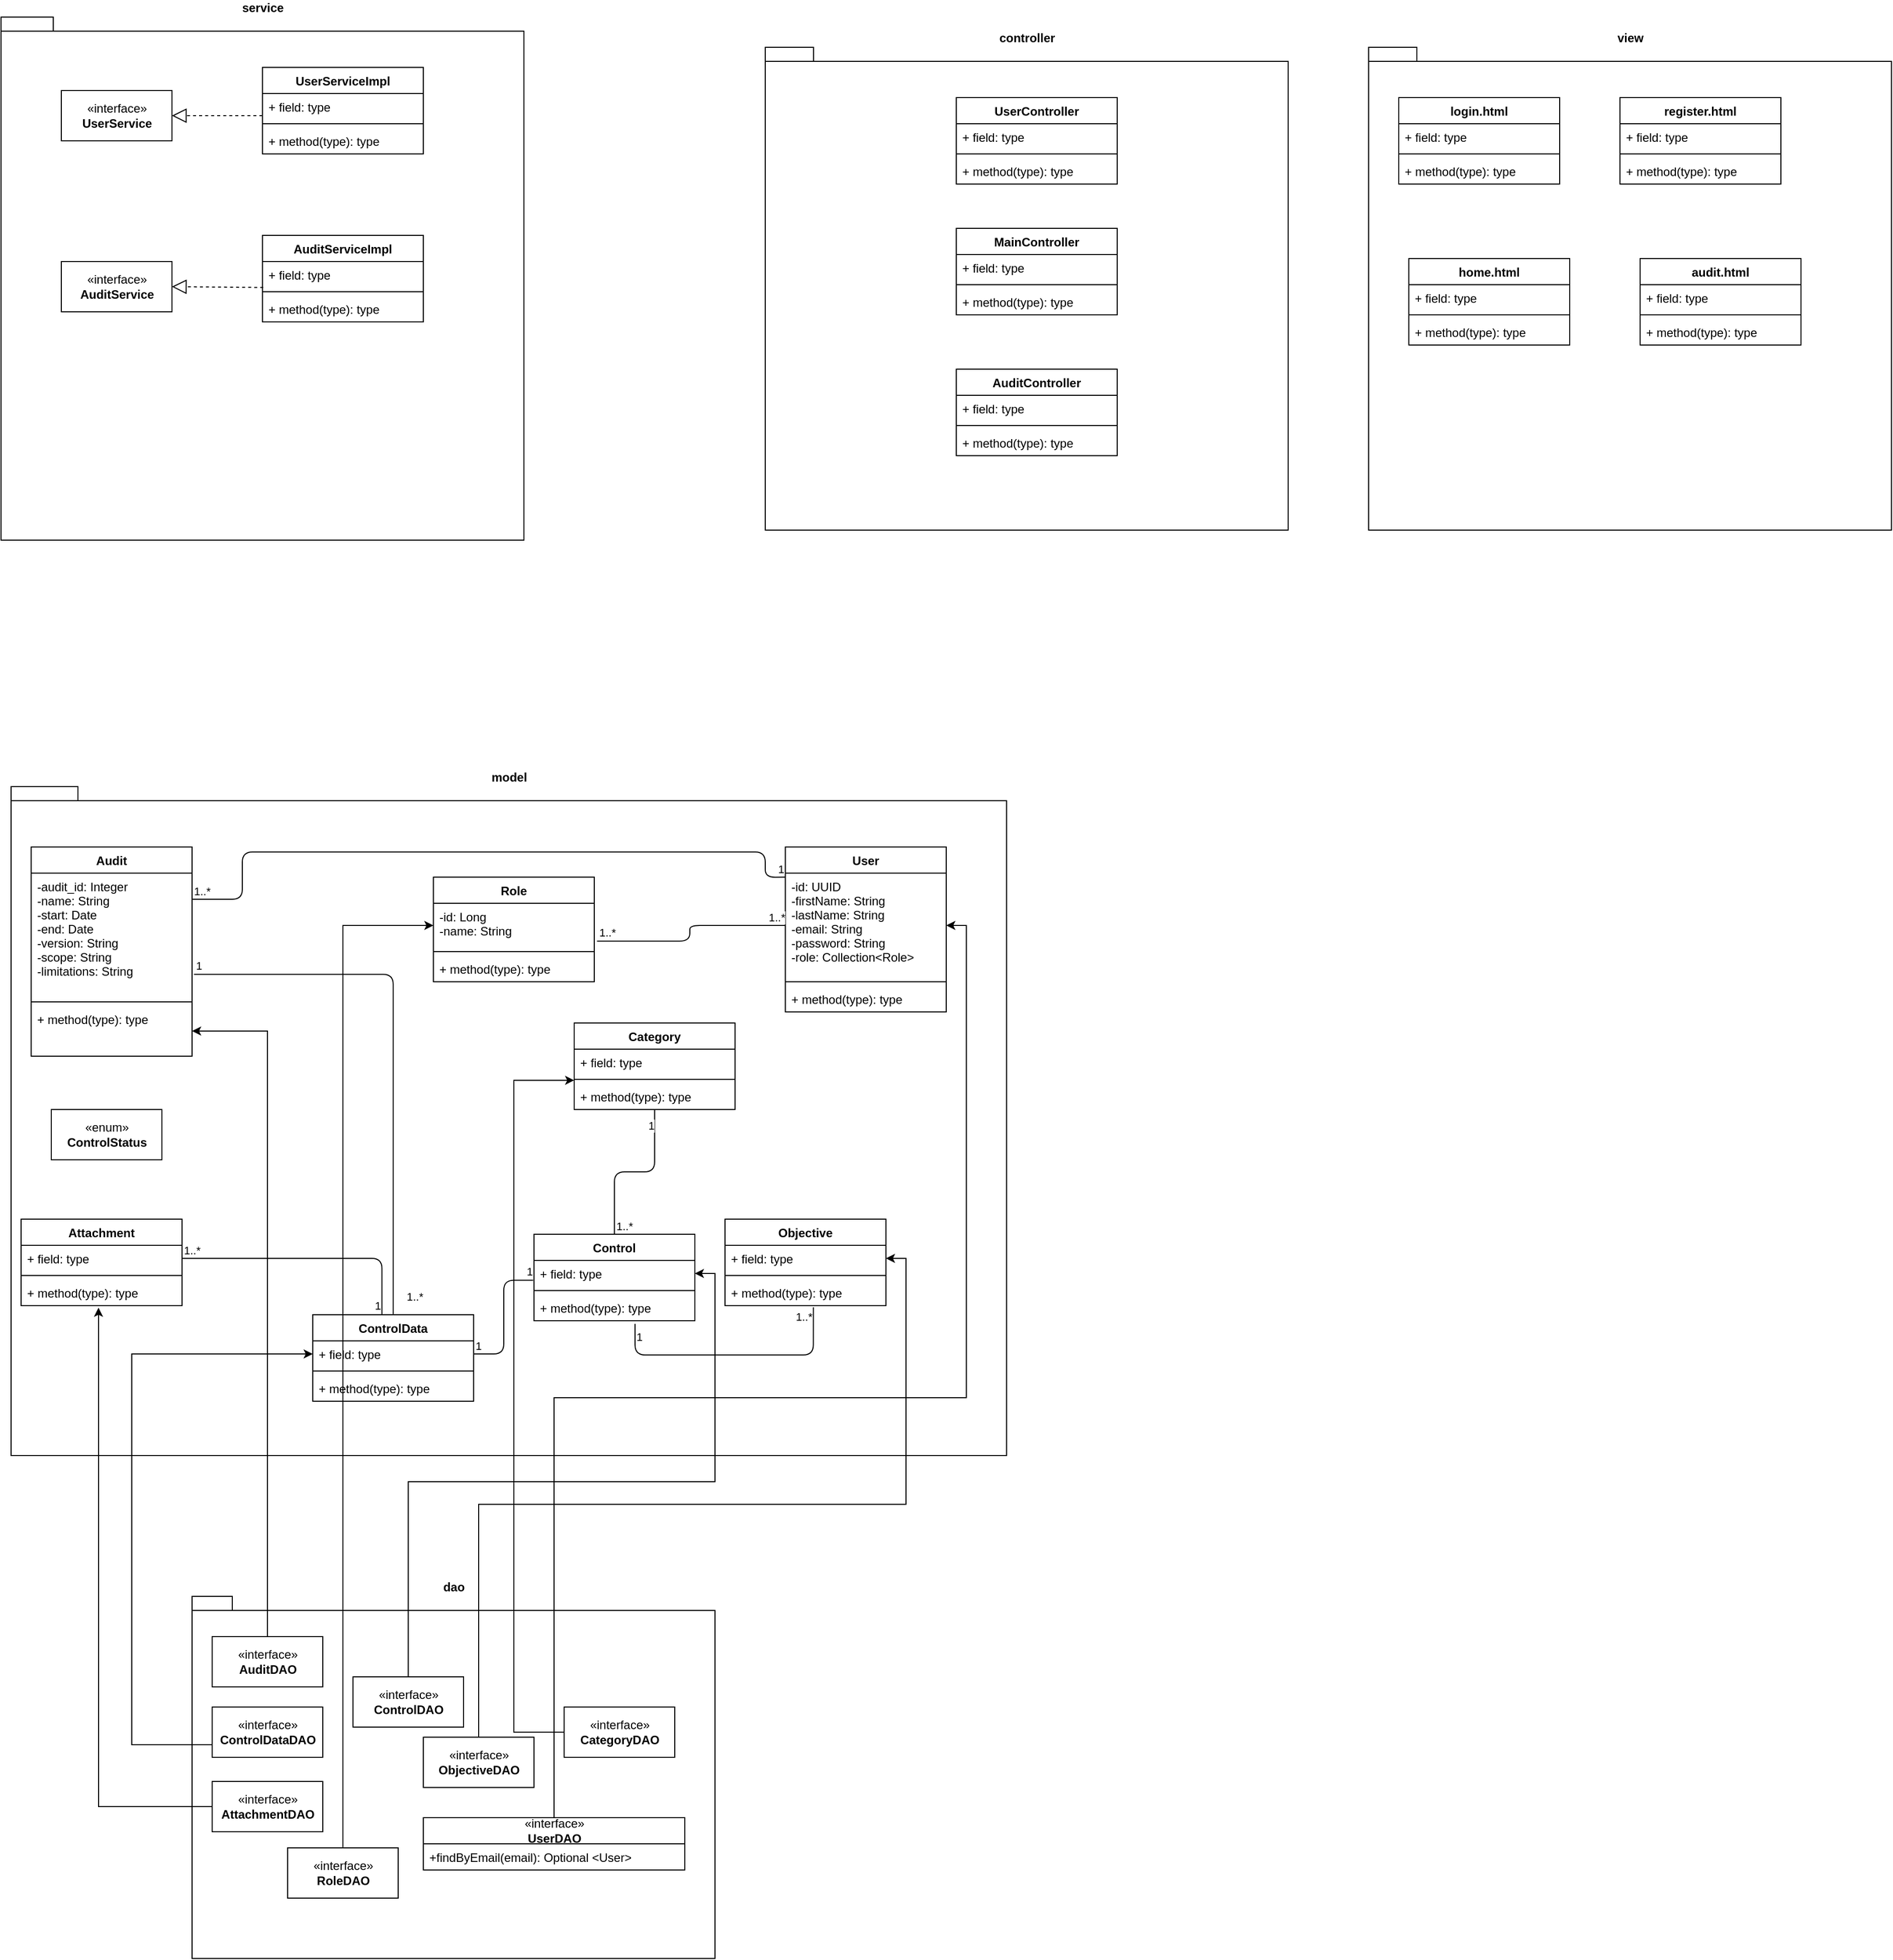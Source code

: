<mxfile version="14.6.6" type="github">
  <diagram id="kV6jJbXeaDeTd83aYg1n" name="Page-1">
    <mxGraphModel dx="1221" dy="1813" grid="1" gridSize="10" guides="1" tooltips="1" connect="1" arrows="1" fold="1" page="1" pageScale="1" pageWidth="1000" pageHeight="1169" math="0" shadow="0">
      <root>
        <mxCell id="0" />
        <mxCell id="1" parent="0" />
        <mxCell id="RIELx6Cma7UtK5WRaXuf-9" value="" style="group" vertex="1" connectable="0" parent="1">
          <mxGeometry x="1390" y="-420" width="520" height="480" as="geometry" />
        </mxCell>
        <mxCell id="TGRPY4SG1-P_DePeZXBi-7" value="view" style="shape=folder;fontStyle=1;spacingTop=10;tabWidth=40;tabHeight=14;tabPosition=left;html=1;labelPosition=center;verticalLabelPosition=top;align=center;verticalAlign=bottom;horizontal=1;" parent="RIELx6Cma7UtK5WRaXuf-9" vertex="1">
          <mxGeometry width="520" height="480" as="geometry" />
        </mxCell>
        <mxCell id="TGRPY4SG1-P_DePeZXBi-39" value="login.html" style="swimlane;fontStyle=1;align=center;verticalAlign=top;childLayout=stackLayout;horizontal=1;startSize=26;horizontalStack=0;resizeParent=1;resizeParentMax=0;resizeLast=0;collapsible=1;marginBottom=0;" parent="RIELx6Cma7UtK5WRaXuf-9" vertex="1">
          <mxGeometry x="30" y="50" width="160" height="86" as="geometry" />
        </mxCell>
        <mxCell id="TGRPY4SG1-P_DePeZXBi-40" value="+ field: type" style="text;strokeColor=none;fillColor=none;align=left;verticalAlign=top;spacingLeft=4;spacingRight=4;overflow=hidden;rotatable=0;points=[[0,0.5],[1,0.5]];portConstraint=eastwest;" parent="TGRPY4SG1-P_DePeZXBi-39" vertex="1">
          <mxGeometry y="26" width="160" height="26" as="geometry" />
        </mxCell>
        <mxCell id="TGRPY4SG1-P_DePeZXBi-41" value="" style="line;strokeWidth=1;fillColor=none;align=left;verticalAlign=middle;spacingTop=-1;spacingLeft=3;spacingRight=3;rotatable=0;labelPosition=right;points=[];portConstraint=eastwest;" parent="TGRPY4SG1-P_DePeZXBi-39" vertex="1">
          <mxGeometry y="52" width="160" height="8" as="geometry" />
        </mxCell>
        <mxCell id="TGRPY4SG1-P_DePeZXBi-42" value="+ method(type): type" style="text;strokeColor=none;fillColor=none;align=left;verticalAlign=top;spacingLeft=4;spacingRight=4;overflow=hidden;rotatable=0;points=[[0,0.5],[1,0.5]];portConstraint=eastwest;" parent="TGRPY4SG1-P_DePeZXBi-39" vertex="1">
          <mxGeometry y="60" width="160" height="26" as="geometry" />
        </mxCell>
        <mxCell id="TGRPY4SG1-P_DePeZXBi-43" value="register.html" style="swimlane;fontStyle=1;align=center;verticalAlign=top;childLayout=stackLayout;horizontal=1;startSize=26;horizontalStack=0;resizeParent=1;resizeParentMax=0;resizeLast=0;collapsible=1;marginBottom=0;" parent="RIELx6Cma7UtK5WRaXuf-9" vertex="1">
          <mxGeometry x="250" y="50" width="160" height="86" as="geometry" />
        </mxCell>
        <mxCell id="TGRPY4SG1-P_DePeZXBi-44" value="+ field: type" style="text;strokeColor=none;fillColor=none;align=left;verticalAlign=top;spacingLeft=4;spacingRight=4;overflow=hidden;rotatable=0;points=[[0,0.5],[1,0.5]];portConstraint=eastwest;" parent="TGRPY4SG1-P_DePeZXBi-43" vertex="1">
          <mxGeometry y="26" width="160" height="26" as="geometry" />
        </mxCell>
        <mxCell id="TGRPY4SG1-P_DePeZXBi-45" value="" style="line;strokeWidth=1;fillColor=none;align=left;verticalAlign=middle;spacingTop=-1;spacingLeft=3;spacingRight=3;rotatable=0;labelPosition=right;points=[];portConstraint=eastwest;" parent="TGRPY4SG1-P_DePeZXBi-43" vertex="1">
          <mxGeometry y="52" width="160" height="8" as="geometry" />
        </mxCell>
        <mxCell id="TGRPY4SG1-P_DePeZXBi-46" value="+ method(type): type" style="text;strokeColor=none;fillColor=none;align=left;verticalAlign=top;spacingLeft=4;spacingRight=4;overflow=hidden;rotatable=0;points=[[0,0.5],[1,0.5]];portConstraint=eastwest;" parent="TGRPY4SG1-P_DePeZXBi-43" vertex="1">
          <mxGeometry y="60" width="160" height="26" as="geometry" />
        </mxCell>
        <mxCell id="EI2_7Ju2b1ghC12EQIQY-1" value="home.html" style="swimlane;fontStyle=1;align=center;verticalAlign=top;childLayout=stackLayout;horizontal=1;startSize=26;horizontalStack=0;resizeParent=1;resizeParentMax=0;resizeLast=0;collapsible=1;marginBottom=0;" parent="RIELx6Cma7UtK5WRaXuf-9" vertex="1">
          <mxGeometry x="40" y="210" width="160" height="86" as="geometry" />
        </mxCell>
        <mxCell id="EI2_7Ju2b1ghC12EQIQY-2" value="+ field: type" style="text;strokeColor=none;fillColor=none;align=left;verticalAlign=top;spacingLeft=4;spacingRight=4;overflow=hidden;rotatable=0;points=[[0,0.5],[1,0.5]];portConstraint=eastwest;" parent="EI2_7Ju2b1ghC12EQIQY-1" vertex="1">
          <mxGeometry y="26" width="160" height="26" as="geometry" />
        </mxCell>
        <mxCell id="EI2_7Ju2b1ghC12EQIQY-3" value="" style="line;strokeWidth=1;fillColor=none;align=left;verticalAlign=middle;spacingTop=-1;spacingLeft=3;spacingRight=3;rotatable=0;labelPosition=right;points=[];portConstraint=eastwest;" parent="EI2_7Ju2b1ghC12EQIQY-1" vertex="1">
          <mxGeometry y="52" width="160" height="8" as="geometry" />
        </mxCell>
        <mxCell id="EI2_7Ju2b1ghC12EQIQY-4" value="+ method(type): type" style="text;strokeColor=none;fillColor=none;align=left;verticalAlign=top;spacingLeft=4;spacingRight=4;overflow=hidden;rotatable=0;points=[[0,0.5],[1,0.5]];portConstraint=eastwest;" parent="EI2_7Ju2b1ghC12EQIQY-1" vertex="1">
          <mxGeometry y="60" width="160" height="26" as="geometry" />
        </mxCell>
        <mxCell id="EI2_7Ju2b1ghC12EQIQY-5" value="audit.html" style="swimlane;fontStyle=1;align=center;verticalAlign=top;childLayout=stackLayout;horizontal=1;startSize=26;horizontalStack=0;resizeParent=1;resizeParentMax=0;resizeLast=0;collapsible=1;marginBottom=0;" parent="RIELx6Cma7UtK5WRaXuf-9" vertex="1">
          <mxGeometry x="270" y="210" width="160" height="86" as="geometry" />
        </mxCell>
        <mxCell id="EI2_7Ju2b1ghC12EQIQY-6" value="+ field: type" style="text;strokeColor=none;fillColor=none;align=left;verticalAlign=top;spacingLeft=4;spacingRight=4;overflow=hidden;rotatable=0;points=[[0,0.5],[1,0.5]];portConstraint=eastwest;" parent="EI2_7Ju2b1ghC12EQIQY-5" vertex="1">
          <mxGeometry y="26" width="160" height="26" as="geometry" />
        </mxCell>
        <mxCell id="EI2_7Ju2b1ghC12EQIQY-7" value="" style="line;strokeWidth=1;fillColor=none;align=left;verticalAlign=middle;spacingTop=-1;spacingLeft=3;spacingRight=3;rotatable=0;labelPosition=right;points=[];portConstraint=eastwest;" parent="EI2_7Ju2b1ghC12EQIQY-5" vertex="1">
          <mxGeometry y="52" width="160" height="8" as="geometry" />
        </mxCell>
        <mxCell id="EI2_7Ju2b1ghC12EQIQY-8" value="+ method(type): type" style="text;strokeColor=none;fillColor=none;align=left;verticalAlign=top;spacingLeft=4;spacingRight=4;overflow=hidden;rotatable=0;points=[[0,0.5],[1,0.5]];portConstraint=eastwest;" parent="EI2_7Ju2b1ghC12EQIQY-5" vertex="1">
          <mxGeometry y="60" width="160" height="26" as="geometry" />
        </mxCell>
        <mxCell id="RIELx6Cma7UtK5WRaXuf-8" value="" style="group" vertex="1" connectable="0" parent="1">
          <mxGeometry x="790" y="-420" width="520" height="480" as="geometry" />
        </mxCell>
        <mxCell id="TGRPY4SG1-P_DePeZXBi-6" value="&lt;div&gt;controller&lt;/div&gt;" style="shape=folder;fontStyle=1;spacingTop=10;tabWidth=40;tabHeight=14;tabPosition=left;html=1;labelPosition=center;verticalLabelPosition=top;align=center;verticalAlign=bottom;horizontal=1;" parent="RIELx6Cma7UtK5WRaXuf-8" vertex="1">
          <mxGeometry width="520" height="480" as="geometry" />
        </mxCell>
        <mxCell id="TGRPY4SG1-P_DePeZXBi-8" value="AuditController" style="swimlane;fontStyle=1;align=center;verticalAlign=top;childLayout=stackLayout;horizontal=1;startSize=26;horizontalStack=0;resizeParent=1;resizeParentMax=0;resizeLast=0;collapsible=1;marginBottom=0;" parent="RIELx6Cma7UtK5WRaXuf-8" vertex="1">
          <mxGeometry x="190" y="320" width="160" height="86" as="geometry" />
        </mxCell>
        <mxCell id="TGRPY4SG1-P_DePeZXBi-9" value="+ field: type" style="text;strokeColor=none;fillColor=none;align=left;verticalAlign=top;spacingLeft=4;spacingRight=4;overflow=hidden;rotatable=0;points=[[0,0.5],[1,0.5]];portConstraint=eastwest;" parent="TGRPY4SG1-P_DePeZXBi-8" vertex="1">
          <mxGeometry y="26" width="160" height="26" as="geometry" />
        </mxCell>
        <mxCell id="TGRPY4SG1-P_DePeZXBi-10" value="" style="line;strokeWidth=1;fillColor=none;align=left;verticalAlign=middle;spacingTop=-1;spacingLeft=3;spacingRight=3;rotatable=0;labelPosition=right;points=[];portConstraint=eastwest;" parent="TGRPY4SG1-P_DePeZXBi-8" vertex="1">
          <mxGeometry y="52" width="160" height="8" as="geometry" />
        </mxCell>
        <mxCell id="TGRPY4SG1-P_DePeZXBi-11" value="+ method(type): type" style="text;strokeColor=none;fillColor=none;align=left;verticalAlign=top;spacingLeft=4;spacingRight=4;overflow=hidden;rotatable=0;points=[[0,0.5],[1,0.5]];portConstraint=eastwest;" parent="TGRPY4SG1-P_DePeZXBi-8" vertex="1">
          <mxGeometry y="60" width="160" height="26" as="geometry" />
        </mxCell>
        <mxCell id="TGRPY4SG1-P_DePeZXBi-12" value="MainController&#xa;" style="swimlane;fontStyle=1;align=center;verticalAlign=top;childLayout=stackLayout;horizontal=1;startSize=26;horizontalStack=0;resizeParent=1;resizeParentMax=0;resizeLast=0;collapsible=1;marginBottom=0;" parent="RIELx6Cma7UtK5WRaXuf-8" vertex="1">
          <mxGeometry x="190" y="180" width="160" height="86" as="geometry" />
        </mxCell>
        <mxCell id="TGRPY4SG1-P_DePeZXBi-13" value="+ field: type" style="text;strokeColor=none;fillColor=none;align=left;verticalAlign=top;spacingLeft=4;spacingRight=4;overflow=hidden;rotatable=0;points=[[0,0.5],[1,0.5]];portConstraint=eastwest;" parent="TGRPY4SG1-P_DePeZXBi-12" vertex="1">
          <mxGeometry y="26" width="160" height="26" as="geometry" />
        </mxCell>
        <mxCell id="TGRPY4SG1-P_DePeZXBi-14" value="" style="line;strokeWidth=1;fillColor=none;align=left;verticalAlign=middle;spacingTop=-1;spacingLeft=3;spacingRight=3;rotatable=0;labelPosition=right;points=[];portConstraint=eastwest;" parent="TGRPY4SG1-P_DePeZXBi-12" vertex="1">
          <mxGeometry y="52" width="160" height="8" as="geometry" />
        </mxCell>
        <mxCell id="TGRPY4SG1-P_DePeZXBi-15" value="+ method(type): type" style="text;strokeColor=none;fillColor=none;align=left;verticalAlign=top;spacingLeft=4;spacingRight=4;overflow=hidden;rotatable=0;points=[[0,0.5],[1,0.5]];portConstraint=eastwest;" parent="TGRPY4SG1-P_DePeZXBi-12" vertex="1">
          <mxGeometry y="60" width="160" height="26" as="geometry" />
        </mxCell>
        <mxCell id="TGRPY4SG1-P_DePeZXBi-47" value="UserController" style="swimlane;fontStyle=1;align=center;verticalAlign=top;childLayout=stackLayout;horizontal=1;startSize=26;horizontalStack=0;resizeParent=1;resizeParentMax=0;resizeLast=0;collapsible=1;marginBottom=0;" parent="RIELx6Cma7UtK5WRaXuf-8" vertex="1">
          <mxGeometry x="190" y="50" width="160" height="86" as="geometry" />
        </mxCell>
        <mxCell id="TGRPY4SG1-P_DePeZXBi-48" value="+ field: type" style="text;strokeColor=none;fillColor=none;align=left;verticalAlign=top;spacingLeft=4;spacingRight=4;overflow=hidden;rotatable=0;points=[[0,0.5],[1,0.5]];portConstraint=eastwest;" parent="TGRPY4SG1-P_DePeZXBi-47" vertex="1">
          <mxGeometry y="26" width="160" height="26" as="geometry" />
        </mxCell>
        <mxCell id="TGRPY4SG1-P_DePeZXBi-49" value="" style="line;strokeWidth=1;fillColor=none;align=left;verticalAlign=middle;spacingTop=-1;spacingLeft=3;spacingRight=3;rotatable=0;labelPosition=right;points=[];portConstraint=eastwest;" parent="TGRPY4SG1-P_DePeZXBi-47" vertex="1">
          <mxGeometry y="52" width="160" height="8" as="geometry" />
        </mxCell>
        <mxCell id="TGRPY4SG1-P_DePeZXBi-50" value="+ method(type): type" style="text;strokeColor=none;fillColor=none;align=left;verticalAlign=top;spacingLeft=4;spacingRight=4;overflow=hidden;rotatable=0;points=[[0,0.5],[1,0.5]];portConstraint=eastwest;" parent="TGRPY4SG1-P_DePeZXBi-47" vertex="1">
          <mxGeometry y="60" width="160" height="26" as="geometry" />
        </mxCell>
        <mxCell id="RIELx6Cma7UtK5WRaXuf-7" value="" style="group" vertex="1" connectable="0" parent="1">
          <mxGeometry x="220" y="1120" width="520" height="360" as="geometry" />
        </mxCell>
        <mxCell id="TGRPY4SG1-P_DePeZXBi-5" value="&lt;div&gt;dao&lt;/div&gt;" style="shape=folder;fontStyle=1;spacingTop=10;tabWidth=40;tabHeight=14;tabPosition=left;html=1;labelPosition=center;verticalLabelPosition=top;align=center;verticalAlign=bottom;horizontal=1;" parent="RIELx6Cma7UtK5WRaXuf-7" vertex="1">
          <mxGeometry width="520" height="360" as="geometry" />
        </mxCell>
        <mxCell id="TGRPY4SG1-P_DePeZXBi-16" value="«interface»&lt;br&gt;&lt;b&gt;AuditDAO&lt;/b&gt;" style="html=1;" parent="RIELx6Cma7UtK5WRaXuf-7" vertex="1">
          <mxGeometry x="20" y="40" width="110" height="50" as="geometry" />
        </mxCell>
        <mxCell id="TGRPY4SG1-P_DePeZXBi-18" value="«interface»&lt;br&gt;&lt;b&gt;ControlDataDAO&lt;/b&gt;" style="html=1;" parent="RIELx6Cma7UtK5WRaXuf-7" vertex="1">
          <mxGeometry x="20" y="110" width="110" height="50" as="geometry" />
        </mxCell>
        <mxCell id="TGRPY4SG1-P_DePeZXBi-19" value="«interface»&lt;br&gt;&lt;b&gt;ControlDAO&lt;/b&gt;" style="html=1;" parent="RIELx6Cma7UtK5WRaXuf-7" vertex="1">
          <mxGeometry x="160" y="80" width="110" height="50" as="geometry" />
        </mxCell>
        <mxCell id="TGRPY4SG1-P_DePeZXBi-20" value="«interface»&lt;br&gt;&lt;b&gt;AttachmentDAO&lt;/b&gt;" style="html=1;" parent="RIELx6Cma7UtK5WRaXuf-7" vertex="1">
          <mxGeometry x="20" y="184" width="110" height="50" as="geometry" />
        </mxCell>
        <mxCell id="jLTHlrMyGeRYRk5m-rzJ-1" value="«interface»&lt;br&gt;&lt;b&gt;ObjectiveDAO&lt;/b&gt;" style="html=1;" parent="RIELx6Cma7UtK5WRaXuf-7" vertex="1">
          <mxGeometry x="230" y="140" width="110" height="50" as="geometry" />
        </mxCell>
        <mxCell id="EI2_7Ju2b1ghC12EQIQY-21" value="«interface»&lt;br&gt;&lt;b&gt;CategoryDAO&lt;/b&gt;" style="html=1;" parent="RIELx6Cma7UtK5WRaXuf-7" vertex="1">
          <mxGeometry x="370" y="110" width="110" height="50" as="geometry" />
        </mxCell>
        <mxCell id="XUIBHt3WRITkW2NSnqoG-18" value="«interface»&lt;br&gt;&lt;b&gt;UserDAO&lt;/b&gt;" style="swimlane;fontStyle=0;childLayout=stackLayout;horizontal=1;startSize=26;fillColor=none;horizontalStack=0;resizeParent=1;resizeParentMax=0;resizeLast=0;collapsible=1;marginBottom=0;verticalAlign=middle;html=1;" vertex="1" parent="RIELx6Cma7UtK5WRaXuf-7">
          <mxGeometry x="230" y="220" width="260" height="52" as="geometry" />
        </mxCell>
        <mxCell id="XUIBHt3WRITkW2NSnqoG-19" value="+findByEmail(email): Optional &lt;User&gt;" style="text;strokeColor=none;fillColor=none;align=left;verticalAlign=top;spacingLeft=4;spacingRight=4;overflow=hidden;rotatable=0;points=[[0,0.5],[1,0.5]];portConstraint=eastwest;" vertex="1" parent="XUIBHt3WRITkW2NSnqoG-18">
          <mxGeometry y="26" width="260" height="26" as="geometry" />
        </mxCell>
        <mxCell id="RIELx6Cma7UtK5WRaXuf-1" value="«interface»&lt;br&gt;&lt;b&gt;RoleDAO&lt;/b&gt;" style="html=1;" vertex="1" parent="RIELx6Cma7UtK5WRaXuf-7">
          <mxGeometry x="95" y="250" width="110" height="50" as="geometry" />
        </mxCell>
        <mxCell id="RIELx6Cma7UtK5WRaXuf-6" value="" style="group" vertex="1" connectable="0" parent="1">
          <mxGeometry x="40" y="315" width="990" height="665" as="geometry" />
        </mxCell>
        <mxCell id="TGRPY4SG1-P_DePeZXBi-2" value="&lt;div&gt;model&lt;/div&gt;" style="shape=folder;fontStyle=1;spacingTop=10;tabWidth=40;tabHeight=14;tabPosition=left;html=1;labelPosition=center;verticalLabelPosition=top;align=center;verticalAlign=bottom;horizontal=1;" parent="RIELx6Cma7UtK5WRaXuf-6" vertex="1">
          <mxGeometry width="990" height="665" as="geometry" />
        </mxCell>
        <mxCell id="TGRPY4SG1-P_DePeZXBi-21" value="User" style="swimlane;fontStyle=1;align=center;verticalAlign=top;childLayout=stackLayout;horizontal=1;startSize=26;horizontalStack=0;resizeParent=1;resizeParentMax=0;resizeLast=0;collapsible=1;marginBottom=0;" parent="RIELx6Cma7UtK5WRaXuf-6" vertex="1">
          <mxGeometry x="770" y="60" width="160" height="164" as="geometry" />
        </mxCell>
        <mxCell id="TGRPY4SG1-P_DePeZXBi-22" value="-id: UUID&#xa;-firstName: String&#xa;-lastName: String&#xa;-email: String&#xa;-password: String&#xa;-role: Collection&lt;Role&gt;&#xa;" style="text;strokeColor=none;fillColor=none;align=left;verticalAlign=top;spacingLeft=4;spacingRight=4;overflow=hidden;rotatable=0;points=[[0,0.5],[1,0.5]];portConstraint=eastwest;" parent="TGRPY4SG1-P_DePeZXBi-21" vertex="1">
          <mxGeometry y="26" width="160" height="104" as="geometry" />
        </mxCell>
        <mxCell id="TGRPY4SG1-P_DePeZXBi-23" value="" style="line;strokeWidth=1;fillColor=none;align=left;verticalAlign=middle;spacingTop=-1;spacingLeft=3;spacingRight=3;rotatable=0;labelPosition=right;points=[];portConstraint=eastwest;" parent="TGRPY4SG1-P_DePeZXBi-21" vertex="1">
          <mxGeometry y="130" width="160" height="8" as="geometry" />
        </mxCell>
        <mxCell id="TGRPY4SG1-P_DePeZXBi-24" value="+ method(type): type" style="text;strokeColor=none;fillColor=none;align=left;verticalAlign=top;spacingLeft=4;spacingRight=4;overflow=hidden;rotatable=0;points=[[0,0.5],[1,0.5]];portConstraint=eastwest;" parent="TGRPY4SG1-P_DePeZXBi-21" vertex="1">
          <mxGeometry y="138" width="160" height="26" as="geometry" />
        </mxCell>
        <mxCell id="TGRPY4SG1-P_DePeZXBi-25" value="Audit" style="swimlane;fontStyle=1;align=center;verticalAlign=top;childLayout=stackLayout;horizontal=1;startSize=26;horizontalStack=0;resizeParent=1;resizeParentMax=0;resizeLast=0;collapsible=1;marginBottom=0;" parent="RIELx6Cma7UtK5WRaXuf-6" vertex="1">
          <mxGeometry x="20" y="60" width="160" height="208" as="geometry" />
        </mxCell>
        <mxCell id="TGRPY4SG1-P_DePeZXBi-26" value="-audit_id: Integer&#xa;-name: String&#xa;-start: Date&#xa;-end: Date&#xa;-version: String&#xa;-scope: String&#xa;-limitations: String&#xa;&#xa;" style="text;strokeColor=none;fillColor=none;align=left;verticalAlign=top;spacingLeft=4;spacingRight=4;overflow=hidden;rotatable=0;points=[[0,0.5],[1,0.5]];portConstraint=eastwest;" parent="TGRPY4SG1-P_DePeZXBi-25" vertex="1">
          <mxGeometry y="26" width="160" height="124" as="geometry" />
        </mxCell>
        <mxCell id="TGRPY4SG1-P_DePeZXBi-27" value="" style="line;strokeWidth=1;fillColor=none;align=left;verticalAlign=middle;spacingTop=-1;spacingLeft=3;spacingRight=3;rotatable=0;labelPosition=right;points=[];portConstraint=eastwest;" parent="TGRPY4SG1-P_DePeZXBi-25" vertex="1">
          <mxGeometry y="150" width="160" height="8" as="geometry" />
        </mxCell>
        <mxCell id="TGRPY4SG1-P_DePeZXBi-28" value="+ method(type): type" style="text;strokeColor=none;fillColor=none;align=left;verticalAlign=top;spacingLeft=4;spacingRight=4;overflow=hidden;rotatable=0;points=[[0,0.5],[1,0.5]];portConstraint=eastwest;" parent="TGRPY4SG1-P_DePeZXBi-25" vertex="1">
          <mxGeometry y="158" width="160" height="50" as="geometry" />
        </mxCell>
        <mxCell id="TGRPY4SG1-P_DePeZXBi-29" value="Control" style="swimlane;fontStyle=1;align=center;verticalAlign=top;childLayout=stackLayout;horizontal=1;startSize=26;horizontalStack=0;resizeParent=1;resizeParentMax=0;resizeLast=0;collapsible=1;marginBottom=0;" parent="RIELx6Cma7UtK5WRaXuf-6" vertex="1">
          <mxGeometry x="520" y="445" width="160" height="86" as="geometry" />
        </mxCell>
        <mxCell id="TGRPY4SG1-P_DePeZXBi-30" value="+ field: type" style="text;strokeColor=none;fillColor=none;align=left;verticalAlign=top;spacingLeft=4;spacingRight=4;overflow=hidden;rotatable=0;points=[[0,0.5],[1,0.5]];portConstraint=eastwest;" parent="TGRPY4SG1-P_DePeZXBi-29" vertex="1">
          <mxGeometry y="26" width="160" height="26" as="geometry" />
        </mxCell>
        <mxCell id="TGRPY4SG1-P_DePeZXBi-31" value="" style="line;strokeWidth=1;fillColor=none;align=left;verticalAlign=middle;spacingTop=-1;spacingLeft=3;spacingRight=3;rotatable=0;labelPosition=right;points=[];portConstraint=eastwest;" parent="TGRPY4SG1-P_DePeZXBi-29" vertex="1">
          <mxGeometry y="52" width="160" height="8" as="geometry" />
        </mxCell>
        <mxCell id="TGRPY4SG1-P_DePeZXBi-32" value="+ method(type): type" style="text;strokeColor=none;fillColor=none;align=left;verticalAlign=top;spacingLeft=4;spacingRight=4;overflow=hidden;rotatable=0;points=[[0,0.5],[1,0.5]];portConstraint=eastwest;" parent="TGRPY4SG1-P_DePeZXBi-29" vertex="1">
          <mxGeometry y="60" width="160" height="26" as="geometry" />
        </mxCell>
        <mxCell id="TGRPY4SG1-P_DePeZXBi-33" value="ControlData" style="swimlane;fontStyle=1;align=center;verticalAlign=top;childLayout=stackLayout;horizontal=1;startSize=26;horizontalStack=0;resizeParent=1;resizeParentMax=0;resizeLast=0;collapsible=1;marginBottom=0;" parent="RIELx6Cma7UtK5WRaXuf-6" vertex="1">
          <mxGeometry x="300" y="525" width="160" height="86" as="geometry" />
        </mxCell>
        <mxCell id="TGRPY4SG1-P_DePeZXBi-34" value="+ field: type" style="text;strokeColor=none;fillColor=none;align=left;verticalAlign=top;spacingLeft=4;spacingRight=4;overflow=hidden;rotatable=0;points=[[0,0.5],[1,0.5]];portConstraint=eastwest;" parent="TGRPY4SG1-P_DePeZXBi-33" vertex="1">
          <mxGeometry y="26" width="160" height="26" as="geometry" />
        </mxCell>
        <mxCell id="TGRPY4SG1-P_DePeZXBi-35" value="" style="line;strokeWidth=1;fillColor=none;align=left;verticalAlign=middle;spacingTop=-1;spacingLeft=3;spacingRight=3;rotatable=0;labelPosition=right;points=[];portConstraint=eastwest;" parent="TGRPY4SG1-P_DePeZXBi-33" vertex="1">
          <mxGeometry y="52" width="160" height="8" as="geometry" />
        </mxCell>
        <mxCell id="TGRPY4SG1-P_DePeZXBi-36" value="+ method(type): type" style="text;strokeColor=none;fillColor=none;align=left;verticalAlign=top;spacingLeft=4;spacingRight=4;overflow=hidden;rotatable=0;points=[[0,0.5],[1,0.5]];portConstraint=eastwest;" parent="TGRPY4SG1-P_DePeZXBi-33" vertex="1">
          <mxGeometry y="60" width="160" height="26" as="geometry" />
        </mxCell>
        <mxCell id="EI2_7Ju2b1ghC12EQIQY-9" value="Attachment" style="swimlane;fontStyle=1;align=center;verticalAlign=top;childLayout=stackLayout;horizontal=1;startSize=26;horizontalStack=0;resizeParent=1;resizeParentMax=0;resizeLast=0;collapsible=1;marginBottom=0;" parent="RIELx6Cma7UtK5WRaXuf-6" vertex="1">
          <mxGeometry x="10" y="430" width="160" height="86" as="geometry" />
        </mxCell>
        <mxCell id="EI2_7Ju2b1ghC12EQIQY-10" value="+ field: type" style="text;strokeColor=none;fillColor=none;align=left;verticalAlign=top;spacingLeft=4;spacingRight=4;overflow=hidden;rotatable=0;points=[[0,0.5],[1,0.5]];portConstraint=eastwest;" parent="EI2_7Ju2b1ghC12EQIQY-9" vertex="1">
          <mxGeometry y="26" width="160" height="26" as="geometry" />
        </mxCell>
        <mxCell id="EI2_7Ju2b1ghC12EQIQY-11" value="" style="line;strokeWidth=1;fillColor=none;align=left;verticalAlign=middle;spacingTop=-1;spacingLeft=3;spacingRight=3;rotatable=0;labelPosition=right;points=[];portConstraint=eastwest;" parent="EI2_7Ju2b1ghC12EQIQY-9" vertex="1">
          <mxGeometry y="52" width="160" height="8" as="geometry" />
        </mxCell>
        <mxCell id="EI2_7Ju2b1ghC12EQIQY-12" value="+ method(type): type" style="text;strokeColor=none;fillColor=none;align=left;verticalAlign=top;spacingLeft=4;spacingRight=4;overflow=hidden;rotatable=0;points=[[0,0.5],[1,0.5]];portConstraint=eastwest;" parent="EI2_7Ju2b1ghC12EQIQY-9" vertex="1">
          <mxGeometry y="60" width="160" height="26" as="geometry" />
        </mxCell>
        <mxCell id="EI2_7Ju2b1ghC12EQIQY-13" value="Objective&#xa;" style="swimlane;fontStyle=1;align=center;verticalAlign=top;childLayout=stackLayout;horizontal=1;startSize=26;horizontalStack=0;resizeParent=1;resizeParentMax=0;resizeLast=0;collapsible=1;marginBottom=0;" parent="RIELx6Cma7UtK5WRaXuf-6" vertex="1">
          <mxGeometry x="710" y="430" width="160" height="86" as="geometry" />
        </mxCell>
        <mxCell id="EI2_7Ju2b1ghC12EQIQY-14" value="+ field: type" style="text;strokeColor=none;fillColor=none;align=left;verticalAlign=top;spacingLeft=4;spacingRight=4;overflow=hidden;rotatable=0;points=[[0,0.5],[1,0.5]];portConstraint=eastwest;" parent="EI2_7Ju2b1ghC12EQIQY-13" vertex="1">
          <mxGeometry y="26" width="160" height="26" as="geometry" />
        </mxCell>
        <mxCell id="EI2_7Ju2b1ghC12EQIQY-15" value="" style="line;strokeWidth=1;fillColor=none;align=left;verticalAlign=middle;spacingTop=-1;spacingLeft=3;spacingRight=3;rotatable=0;labelPosition=right;points=[];portConstraint=eastwest;" parent="EI2_7Ju2b1ghC12EQIQY-13" vertex="1">
          <mxGeometry y="52" width="160" height="8" as="geometry" />
        </mxCell>
        <mxCell id="EI2_7Ju2b1ghC12EQIQY-16" value="+ method(type): type" style="text;strokeColor=none;fillColor=none;align=left;verticalAlign=top;spacingLeft=4;spacingRight=4;overflow=hidden;rotatable=0;points=[[0,0.5],[1,0.5]];portConstraint=eastwest;" parent="EI2_7Ju2b1ghC12EQIQY-13" vertex="1">
          <mxGeometry y="60" width="160" height="26" as="geometry" />
        </mxCell>
        <mxCell id="EI2_7Ju2b1ghC12EQIQY-17" value="Category" style="swimlane;fontStyle=1;align=center;verticalAlign=top;childLayout=stackLayout;horizontal=1;startSize=26;horizontalStack=0;resizeParent=1;resizeParentMax=0;resizeLast=0;collapsible=1;marginBottom=0;" parent="RIELx6Cma7UtK5WRaXuf-6" vertex="1">
          <mxGeometry x="560" y="235" width="160" height="86" as="geometry" />
        </mxCell>
        <mxCell id="EI2_7Ju2b1ghC12EQIQY-18" value="+ field: type" style="text;strokeColor=none;fillColor=none;align=left;verticalAlign=top;spacingLeft=4;spacingRight=4;overflow=hidden;rotatable=0;points=[[0,0.5],[1,0.5]];portConstraint=eastwest;" parent="EI2_7Ju2b1ghC12EQIQY-17" vertex="1">
          <mxGeometry y="26" width="160" height="26" as="geometry" />
        </mxCell>
        <mxCell id="EI2_7Ju2b1ghC12EQIQY-19" value="" style="line;strokeWidth=1;fillColor=none;align=left;verticalAlign=middle;spacingTop=-1;spacingLeft=3;spacingRight=3;rotatable=0;labelPosition=right;points=[];portConstraint=eastwest;" parent="EI2_7Ju2b1ghC12EQIQY-17" vertex="1">
          <mxGeometry y="52" width="160" height="8" as="geometry" />
        </mxCell>
        <mxCell id="EI2_7Ju2b1ghC12EQIQY-20" value="+ method(type): type" style="text;strokeColor=none;fillColor=none;align=left;verticalAlign=top;spacingLeft=4;spacingRight=4;overflow=hidden;rotatable=0;points=[[0,0.5],[1,0.5]];portConstraint=eastwest;" parent="EI2_7Ju2b1ghC12EQIQY-17" vertex="1">
          <mxGeometry y="60" width="160" height="26" as="geometry" />
        </mxCell>
        <mxCell id="XUIBHt3WRITkW2NSnqoG-1" value="Role" style="swimlane;fontStyle=1;align=center;verticalAlign=top;childLayout=stackLayout;horizontal=1;startSize=26;horizontalStack=0;resizeParent=1;resizeParentMax=0;resizeLast=0;collapsible=1;marginBottom=0;" vertex="1" parent="RIELx6Cma7UtK5WRaXuf-6">
          <mxGeometry x="420" y="90" width="160" height="104" as="geometry" />
        </mxCell>
        <mxCell id="XUIBHt3WRITkW2NSnqoG-2" value="-id: Long&#xa;-name: String&#xa;" style="text;strokeColor=none;fillColor=none;align=left;verticalAlign=top;spacingLeft=4;spacingRight=4;overflow=hidden;rotatable=0;points=[[0,0.5],[1,0.5]];portConstraint=eastwest;" vertex="1" parent="XUIBHt3WRITkW2NSnqoG-1">
          <mxGeometry y="26" width="160" height="44" as="geometry" />
        </mxCell>
        <mxCell id="XUIBHt3WRITkW2NSnqoG-3" value="" style="line;strokeWidth=1;fillColor=none;align=left;verticalAlign=middle;spacingTop=-1;spacingLeft=3;spacingRight=3;rotatable=0;labelPosition=right;points=[];portConstraint=eastwest;" vertex="1" parent="XUIBHt3WRITkW2NSnqoG-1">
          <mxGeometry y="70" width="160" height="8" as="geometry" />
        </mxCell>
        <mxCell id="XUIBHt3WRITkW2NSnqoG-4" value="+ method(type): type" style="text;strokeColor=none;fillColor=none;align=left;verticalAlign=top;spacingLeft=4;spacingRight=4;overflow=hidden;rotatable=0;points=[[0,0.5],[1,0.5]];portConstraint=eastwest;" vertex="1" parent="XUIBHt3WRITkW2NSnqoG-1">
          <mxGeometry y="78" width="160" height="26" as="geometry" />
        </mxCell>
        <mxCell id="XUIBHt3WRITkW2NSnqoG-6" value="«enum»&lt;br&gt;&lt;b&gt;ControlStatus&lt;/b&gt;" style="html=1;" vertex="1" parent="RIELx6Cma7UtK5WRaXuf-6">
          <mxGeometry x="40" y="321" width="110" height="50" as="geometry" />
        </mxCell>
        <mxCell id="XUIBHt3WRITkW2NSnqoG-23" value="" style="endArrow=none;html=1;edgeStyle=orthogonalEdgeStyle;entryX=0;entryY=0.5;entryDx=0;entryDy=0;exitX=1.017;exitY=0.854;exitDx=0;exitDy=0;exitPerimeter=0;" edge="1" parent="RIELx6Cma7UtK5WRaXuf-6" source="XUIBHt3WRITkW2NSnqoG-2" target="TGRPY4SG1-P_DePeZXBi-22">
          <mxGeometry relative="1" as="geometry">
            <mxPoint x="340" y="425" as="sourcePoint" />
            <mxPoint x="500" y="425" as="targetPoint" />
          </mxGeometry>
        </mxCell>
        <mxCell id="XUIBHt3WRITkW2NSnqoG-24" value="1..*" style="edgeLabel;resizable=0;html=1;align=left;verticalAlign=bottom;" connectable="0" vertex="1" parent="XUIBHt3WRITkW2NSnqoG-23">
          <mxGeometry x="-1" relative="1" as="geometry" />
        </mxCell>
        <mxCell id="XUIBHt3WRITkW2NSnqoG-25" value="1..*" style="edgeLabel;resizable=0;html=1;align=right;verticalAlign=bottom;" connectable="0" vertex="1" parent="XUIBHt3WRITkW2NSnqoG-23">
          <mxGeometry x="1" relative="1" as="geometry" />
        </mxCell>
        <mxCell id="XUIBHt3WRITkW2NSnqoG-26" value="" style="endArrow=none;html=1;edgeStyle=orthogonalEdgeStyle;entryX=0.5;entryY=1;entryDx=0;entryDy=0;" edge="1" parent="RIELx6Cma7UtK5WRaXuf-6" source="TGRPY4SG1-P_DePeZXBi-29" target="EI2_7Ju2b1ghC12EQIQY-17">
          <mxGeometry relative="1" as="geometry">
            <mxPoint x="460" y="375" as="sourcePoint" />
            <mxPoint x="620" y="375" as="targetPoint" />
          </mxGeometry>
        </mxCell>
        <mxCell id="XUIBHt3WRITkW2NSnqoG-27" value="1..*" style="edgeLabel;resizable=0;html=1;align=left;verticalAlign=bottom;" connectable="0" vertex="1" parent="XUIBHt3WRITkW2NSnqoG-26">
          <mxGeometry x="-1" relative="1" as="geometry" />
        </mxCell>
        <mxCell id="XUIBHt3WRITkW2NSnqoG-28" value="&lt;div&gt;1&lt;/div&gt;" style="edgeLabel;resizable=0;html=1;align=right;verticalAlign=bottom;" connectable="0" vertex="1" parent="XUIBHt3WRITkW2NSnqoG-26">
          <mxGeometry x="1" relative="1" as="geometry">
            <mxPoint y="24" as="offset" />
          </mxGeometry>
        </mxCell>
        <mxCell id="XUIBHt3WRITkW2NSnqoG-29" value="" style="endArrow=none;html=1;edgeStyle=orthogonalEdgeStyle;entryX=-0.005;entryY=0.759;entryDx=0;entryDy=0;entryPerimeter=0;" edge="1" parent="RIELx6Cma7UtK5WRaXuf-6" source="TGRPY4SG1-P_DePeZXBi-34" target="TGRPY4SG1-P_DePeZXBi-30">
          <mxGeometry relative="1" as="geometry">
            <mxPoint x="460" y="505" as="sourcePoint" />
            <mxPoint x="620" y="505" as="targetPoint" />
          </mxGeometry>
        </mxCell>
        <mxCell id="XUIBHt3WRITkW2NSnqoG-30" value="1" style="edgeLabel;resizable=0;html=1;align=left;verticalAlign=bottom;" connectable="0" vertex="1" parent="XUIBHt3WRITkW2NSnqoG-29">
          <mxGeometry x="-1" relative="1" as="geometry" />
        </mxCell>
        <mxCell id="XUIBHt3WRITkW2NSnqoG-31" value="1" style="edgeLabel;resizable=0;html=1;align=right;verticalAlign=bottom;" connectable="0" vertex="1" parent="XUIBHt3WRITkW2NSnqoG-29">
          <mxGeometry x="1" relative="1" as="geometry" />
        </mxCell>
        <mxCell id="XUIBHt3WRITkW2NSnqoG-32" value="" style="endArrow=none;html=1;edgeStyle=orthogonalEdgeStyle;exitX=0.628;exitY=1.122;exitDx=0;exitDy=0;exitPerimeter=0;entryX=0.549;entryY=1.062;entryDx=0;entryDy=0;entryPerimeter=0;" edge="1" parent="RIELx6Cma7UtK5WRaXuf-6" source="TGRPY4SG1-P_DePeZXBi-32" target="EI2_7Ju2b1ghC12EQIQY-16">
          <mxGeometry relative="1" as="geometry">
            <mxPoint x="640" y="505" as="sourcePoint" />
            <mxPoint x="800" y="505" as="targetPoint" />
            <Array as="points">
              <mxPoint x="620" y="565" />
              <mxPoint x="798" y="565" />
            </Array>
          </mxGeometry>
        </mxCell>
        <mxCell id="XUIBHt3WRITkW2NSnqoG-33" value="1" style="edgeLabel;resizable=0;html=1;align=left;verticalAlign=bottom;" connectable="0" vertex="1" parent="XUIBHt3WRITkW2NSnqoG-32">
          <mxGeometry x="-1" relative="1" as="geometry">
            <mxPoint y="21" as="offset" />
          </mxGeometry>
        </mxCell>
        <mxCell id="XUIBHt3WRITkW2NSnqoG-34" value="1..*" style="edgeLabel;resizable=0;html=1;align=right;verticalAlign=bottom;" connectable="0" vertex="1" parent="XUIBHt3WRITkW2NSnqoG-32">
          <mxGeometry x="1" relative="1" as="geometry">
            <mxPoint y="18" as="offset" />
          </mxGeometry>
        </mxCell>
        <mxCell id="XUIBHt3WRITkW2NSnqoG-35" value="" style="endArrow=none;html=1;edgeStyle=orthogonalEdgeStyle;entryX=0.43;entryY=-0.006;entryDx=0;entryDy=0;entryPerimeter=0;" edge="1" parent="RIELx6Cma7UtK5WRaXuf-6" source="EI2_7Ju2b1ghC12EQIQY-10" target="TGRPY4SG1-P_DePeZXBi-33">
          <mxGeometry relative="1" as="geometry">
            <mxPoint x="170" y="475" as="sourcePoint" />
            <mxPoint x="330" y="475" as="targetPoint" />
          </mxGeometry>
        </mxCell>
        <mxCell id="XUIBHt3WRITkW2NSnqoG-36" value="1..*" style="edgeLabel;resizable=0;html=1;align=left;verticalAlign=bottom;" connectable="0" vertex="1" parent="XUIBHt3WRITkW2NSnqoG-35">
          <mxGeometry x="-1" relative="1" as="geometry" />
        </mxCell>
        <mxCell id="XUIBHt3WRITkW2NSnqoG-37" value="1" style="edgeLabel;resizable=0;html=1;align=right;verticalAlign=bottom;" connectable="0" vertex="1" parent="XUIBHt3WRITkW2NSnqoG-35">
          <mxGeometry x="1" relative="1" as="geometry" />
        </mxCell>
        <mxCell id="XUIBHt3WRITkW2NSnqoG-38" value="" style="endArrow=none;html=1;edgeStyle=orthogonalEdgeStyle;exitX=1.012;exitY=0.811;exitDx=0;exitDy=0;exitPerimeter=0;" edge="1" parent="RIELx6Cma7UtK5WRaXuf-6" source="TGRPY4SG1-P_DePeZXBi-26" target="TGRPY4SG1-P_DePeZXBi-33">
          <mxGeometry relative="1" as="geometry">
            <mxPoint x="170" y="295" as="sourcePoint" />
            <mxPoint x="330" y="295" as="targetPoint" />
          </mxGeometry>
        </mxCell>
        <mxCell id="XUIBHt3WRITkW2NSnqoG-39" value="&lt;div&gt;1&lt;/div&gt;" style="edgeLabel;resizable=0;html=1;align=left;verticalAlign=bottom;" connectable="0" vertex="1" parent="XUIBHt3WRITkW2NSnqoG-38">
          <mxGeometry x="-1" relative="1" as="geometry" />
        </mxCell>
        <mxCell id="XUIBHt3WRITkW2NSnqoG-40" value="1..*" style="edgeLabel;resizable=0;html=1;align=right;verticalAlign=bottom;" connectable="0" vertex="1" parent="XUIBHt3WRITkW2NSnqoG-38">
          <mxGeometry x="1" relative="1" as="geometry">
            <mxPoint x="30" y="-10" as="offset" />
          </mxGeometry>
        </mxCell>
        <mxCell id="XUIBHt3WRITkW2NSnqoG-41" value="" style="endArrow=none;html=1;edgeStyle=orthogonalEdgeStyle;entryX=-0.003;entryY=0.039;entryDx=0;entryDy=0;entryPerimeter=0;exitX=1;exitY=0.25;exitDx=0;exitDy=0;" edge="1" parent="RIELx6Cma7UtK5WRaXuf-6" source="TGRPY4SG1-P_DePeZXBi-25" target="TGRPY4SG1-P_DePeZXBi-22">
          <mxGeometry relative="1" as="geometry">
            <mxPoint x="350" y="205" as="sourcePoint" />
            <mxPoint x="510" y="205" as="targetPoint" />
            <Array as="points">
              <mxPoint x="230" y="112" />
              <mxPoint x="230" y="65" />
              <mxPoint x="750" y="65" />
              <mxPoint x="750" y="90" />
            </Array>
          </mxGeometry>
        </mxCell>
        <mxCell id="XUIBHt3WRITkW2NSnqoG-42" value="1..*" style="edgeLabel;resizable=0;html=1;align=left;verticalAlign=bottom;" connectable="0" vertex="1" parent="XUIBHt3WRITkW2NSnqoG-41">
          <mxGeometry x="-1" relative="1" as="geometry" />
        </mxCell>
        <mxCell id="XUIBHt3WRITkW2NSnqoG-43" value="1" style="edgeLabel;resizable=0;html=1;align=right;verticalAlign=bottom;" connectable="0" vertex="1" parent="XUIBHt3WRITkW2NSnqoG-41">
          <mxGeometry x="1" relative="1" as="geometry" />
        </mxCell>
        <mxCell id="EI2_7Ju2b1ghC12EQIQY-25" style="edgeStyle=orthogonalEdgeStyle;rounded=0;orthogonalLoop=1;jettySize=auto;html=1;exitX=0.5;exitY=0;exitDx=0;exitDy=0;" parent="1" source="TGRPY4SG1-P_DePeZXBi-16" target="TGRPY4SG1-P_DePeZXBi-28" edge="1">
          <mxGeometry relative="1" as="geometry" />
        </mxCell>
        <mxCell id="EI2_7Ju2b1ghC12EQIQY-27" style="edgeStyle=orthogonalEdgeStyle;rounded=0;orthogonalLoop=1;jettySize=auto;html=1;entryX=0;entryY=1.192;entryDx=0;entryDy=0;entryPerimeter=0;" parent="1" source="EI2_7Ju2b1ghC12EQIQY-21" target="EI2_7Ju2b1ghC12EQIQY-18" edge="1">
          <mxGeometry relative="1" as="geometry">
            <Array as="points">
              <mxPoint x="540" y="607" />
            </Array>
          </mxGeometry>
        </mxCell>
        <mxCell id="EI2_7Ju2b1ghC12EQIQY-22" style="edgeStyle=orthogonalEdgeStyle;rounded=0;orthogonalLoop=1;jettySize=auto;html=1;entryX=1;entryY=0.5;entryDx=0;entryDy=0;" parent="1" source="XUIBHt3WRITkW2NSnqoG-18" target="TGRPY4SG1-P_DePeZXBi-22" edge="1">
          <mxGeometry relative="1" as="geometry" />
        </mxCell>
        <mxCell id="EI2_7Ju2b1ghC12EQIQY-23" style="edgeStyle=orthogonalEdgeStyle;rounded=0;orthogonalLoop=1;jettySize=auto;html=1;entryX=1;entryY=0.5;entryDx=0;entryDy=0;" parent="1" source="TGRPY4SG1-P_DePeZXBi-19" target="TGRPY4SG1-P_DePeZXBi-30" edge="1">
          <mxGeometry relative="1" as="geometry" />
        </mxCell>
        <mxCell id="EI2_7Ju2b1ghC12EQIQY-24" style="edgeStyle=orthogonalEdgeStyle;rounded=0;orthogonalLoop=1;jettySize=auto;html=1;exitX=0;exitY=0.75;exitDx=0;exitDy=0;entryX=0;entryY=0.5;entryDx=0;entryDy=0;" parent="1" source="TGRPY4SG1-P_DePeZXBi-18" target="TGRPY4SG1-P_DePeZXBi-34" edge="1">
          <mxGeometry relative="1" as="geometry">
            <Array as="points">
              <mxPoint x="160" y="1268" />
              <mxPoint x="160" y="879" />
            </Array>
          </mxGeometry>
        </mxCell>
        <mxCell id="EI2_7Ju2b1ghC12EQIQY-26" style="edgeStyle=orthogonalEdgeStyle;rounded=0;orthogonalLoop=1;jettySize=auto;html=1;entryX=0.481;entryY=1.077;entryDx=0;entryDy=0;entryPerimeter=0;" parent="1" source="TGRPY4SG1-P_DePeZXBi-20" target="EI2_7Ju2b1ghC12EQIQY-12" edge="1">
          <mxGeometry relative="1" as="geometry">
            <Array as="points">
              <mxPoint x="127" y="1329" />
            </Array>
          </mxGeometry>
        </mxCell>
        <mxCell id="EI2_7Ju2b1ghC12EQIQY-28" style="edgeStyle=orthogonalEdgeStyle;rounded=0;orthogonalLoop=1;jettySize=auto;html=1;entryX=1;entryY=0.5;entryDx=0;entryDy=0;" parent="1" source="jLTHlrMyGeRYRk5m-rzJ-1" target="EI2_7Ju2b1ghC12EQIQY-14" edge="1">
          <mxGeometry relative="1" as="geometry" />
        </mxCell>
        <mxCell id="RIELx6Cma7UtK5WRaXuf-2" style="edgeStyle=orthogonalEdgeStyle;rounded=0;orthogonalLoop=1;jettySize=auto;html=1;exitX=0.5;exitY=0;exitDx=0;exitDy=0;" edge="1" parent="1" source="RIELx6Cma7UtK5WRaXuf-1" target="XUIBHt3WRITkW2NSnqoG-2">
          <mxGeometry relative="1" as="geometry" />
        </mxCell>
        <mxCell id="RIELx6Cma7UtK5WRaXuf-3" value="" style="group" vertex="1" connectable="0" parent="1">
          <mxGeometry x="30" y="-450" width="520" height="520" as="geometry" />
        </mxCell>
        <mxCell id="XUIBHt3WRITkW2NSnqoG-7" value="&lt;div&gt;service&lt;/div&gt;" style="shape=folder;fontStyle=1;spacingTop=10;tabWidth=40;tabHeight=14;tabPosition=left;html=1;labelPosition=center;verticalLabelPosition=top;align=center;verticalAlign=bottom;horizontal=1;" vertex="1" parent="RIELx6Cma7UtK5WRaXuf-3">
          <mxGeometry width="520" height="520" as="geometry" />
        </mxCell>
        <mxCell id="XUIBHt3WRITkW2NSnqoG-14" value="«interface»&lt;br&gt;&lt;b&gt;UserService&lt;/b&gt;" style="html=1;" vertex="1" parent="RIELx6Cma7UtK5WRaXuf-3">
          <mxGeometry x="60" y="73" width="110" height="50" as="geometry" />
        </mxCell>
        <mxCell id="XUIBHt3WRITkW2NSnqoG-10" value="UserServiceImpl&#xa;" style="swimlane;fontStyle=1;align=center;verticalAlign=top;childLayout=stackLayout;horizontal=1;startSize=26;horizontalStack=0;resizeParent=1;resizeParentMax=0;resizeLast=0;collapsible=1;marginBottom=0;" vertex="1" parent="RIELx6Cma7UtK5WRaXuf-3">
          <mxGeometry x="260" y="50" width="160" height="86" as="geometry" />
        </mxCell>
        <mxCell id="XUIBHt3WRITkW2NSnqoG-11" value="+ field: type" style="text;strokeColor=none;fillColor=none;align=left;verticalAlign=top;spacingLeft=4;spacingRight=4;overflow=hidden;rotatable=0;points=[[0,0.5],[1,0.5]];portConstraint=eastwest;" vertex="1" parent="XUIBHt3WRITkW2NSnqoG-10">
          <mxGeometry y="26" width="160" height="26" as="geometry" />
        </mxCell>
        <mxCell id="XUIBHt3WRITkW2NSnqoG-12" value="" style="line;strokeWidth=1;fillColor=none;align=left;verticalAlign=middle;spacingTop=-1;spacingLeft=3;spacingRight=3;rotatable=0;labelPosition=right;points=[];portConstraint=eastwest;" vertex="1" parent="XUIBHt3WRITkW2NSnqoG-10">
          <mxGeometry y="52" width="160" height="8" as="geometry" />
        </mxCell>
        <mxCell id="XUIBHt3WRITkW2NSnqoG-13" value="+ method(type): type" style="text;strokeColor=none;fillColor=none;align=left;verticalAlign=top;spacingLeft=4;spacingRight=4;overflow=hidden;rotatable=0;points=[[0,0.5],[1,0.5]];portConstraint=eastwest;" vertex="1" parent="XUIBHt3WRITkW2NSnqoG-10">
          <mxGeometry y="60" width="160" height="26" as="geometry" />
        </mxCell>
        <mxCell id="RIELx6Cma7UtK5WRaXuf-10" value="«interface»&lt;br&gt;&lt;b&gt;AuditService&lt;/b&gt;" style="html=1;" vertex="1" parent="RIELx6Cma7UtK5WRaXuf-3">
          <mxGeometry x="60" y="243" width="110" height="50" as="geometry" />
        </mxCell>
        <mxCell id="RIELx6Cma7UtK5WRaXuf-11" value="AuditServiceImpl&#xa;" style="swimlane;fontStyle=1;align=center;verticalAlign=top;childLayout=stackLayout;horizontal=1;startSize=26;horizontalStack=0;resizeParent=1;resizeParentMax=0;resizeLast=0;collapsible=1;marginBottom=0;" vertex="1" parent="RIELx6Cma7UtK5WRaXuf-3">
          <mxGeometry x="260" y="217" width="160" height="86" as="geometry" />
        </mxCell>
        <mxCell id="RIELx6Cma7UtK5WRaXuf-12" value="+ field: type" style="text;strokeColor=none;fillColor=none;align=left;verticalAlign=top;spacingLeft=4;spacingRight=4;overflow=hidden;rotatable=0;points=[[0,0.5],[1,0.5]];portConstraint=eastwest;" vertex="1" parent="RIELx6Cma7UtK5WRaXuf-11">
          <mxGeometry y="26" width="160" height="26" as="geometry" />
        </mxCell>
        <mxCell id="RIELx6Cma7UtK5WRaXuf-13" value="" style="line;strokeWidth=1;fillColor=none;align=left;verticalAlign=middle;spacingTop=-1;spacingLeft=3;spacingRight=3;rotatable=0;labelPosition=right;points=[];portConstraint=eastwest;" vertex="1" parent="RIELx6Cma7UtK5WRaXuf-11">
          <mxGeometry y="52" width="160" height="8" as="geometry" />
        </mxCell>
        <mxCell id="RIELx6Cma7UtK5WRaXuf-14" value="+ method(type): type" style="text;strokeColor=none;fillColor=none;align=left;verticalAlign=top;spacingLeft=4;spacingRight=4;overflow=hidden;rotatable=0;points=[[0,0.5],[1,0.5]];portConstraint=eastwest;" vertex="1" parent="RIELx6Cma7UtK5WRaXuf-11">
          <mxGeometry y="60" width="160" height="26" as="geometry" />
        </mxCell>
        <mxCell id="RIELx6Cma7UtK5WRaXuf-15" value="" style="endArrow=block;dashed=1;endFill=0;endSize=12;html=1;entryX=1;entryY=0.5;entryDx=0;entryDy=0;exitX=0.005;exitY=0.991;exitDx=0;exitDy=0;exitPerimeter=0;" edge="1" parent="RIELx6Cma7UtK5WRaXuf-3" source="RIELx6Cma7UtK5WRaXuf-12" target="RIELx6Cma7UtK5WRaXuf-10">
          <mxGeometry width="160" relative="1" as="geometry">
            <mxPoint x="280" y="280" as="sourcePoint" />
            <mxPoint x="440" y="280" as="targetPoint" />
          </mxGeometry>
        </mxCell>
        <mxCell id="RIELx6Cma7UtK5WRaXuf-16" value="" style="endArrow=block;dashed=1;endFill=0;endSize=12;html=1;entryX=1;entryY=0.5;entryDx=0;entryDy=0;exitX=0;exitY=0.846;exitDx=0;exitDy=0;exitPerimeter=0;" edge="1" parent="RIELx6Cma7UtK5WRaXuf-3" source="XUIBHt3WRITkW2NSnqoG-11" target="XUIBHt3WRITkW2NSnqoG-14">
          <mxGeometry width="160" relative="1" as="geometry">
            <mxPoint x="280" y="280" as="sourcePoint" />
            <mxPoint x="440" y="280" as="targetPoint" />
          </mxGeometry>
        </mxCell>
      </root>
    </mxGraphModel>
  </diagram>
</mxfile>

